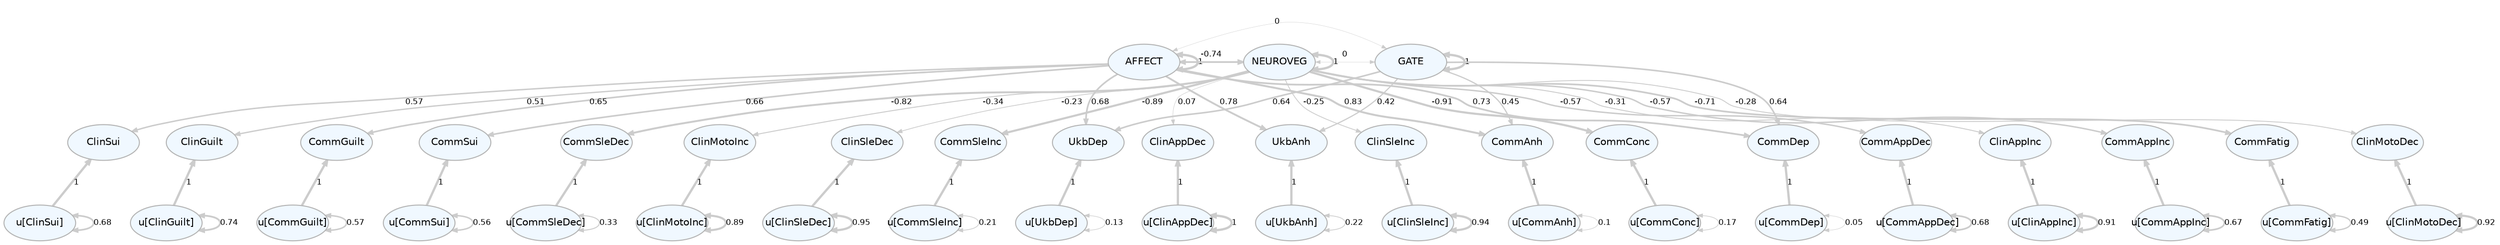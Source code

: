 digraph {

graph [layout = "dot",
       rankdir = "TB",
       outputorder = "edgesfirst",
       bgcolor = "white"]

node [fontname = "Helvetica",
      fontsize = "10",
      shape = "circle",
      fixedsize = "true",
      width = "0.5",
      style = "filled",
      fillcolor = "aliceblue",
      color = "gray70",
      fontcolor = "gray50"]

edge [fontname = "Helvetica",
     fontsize = "8",
     len = "1.5",
     color = "gray80",
     arrowsize = "0.5"]

rankdir = TB;
{rank=min; 1; 2; 3;}
{rank=same; 24; 25; 26; 27; 28; 29; 30; 31; 32; 33; 34; 35; 36; 37; 38; 39; 40; 41; 42; 43;}
{rank=max; 4; 5; 6; 7; 8; 9; 10; 11; 12; 13; 14; 15; 16; 17; 18; 19; 20; 21; 22; 23;}

  "1" [label = "AFFECT", shape = "oval", width = "1", fontcolor = "black"] 
  "2" [label = "GATE", shape = "oval", width = "1", fontcolor = "black"] 
  "3" [label = "NEUROVEG", shape = "oval", width = "1", fontcolor = "black"] 
  "4" [label = "u[ClinAppDec]", shape = "oval", width = "1", fontcolor = "black"] 
  "5" [label = "u[ClinAppInc]", shape = "oval", width = "1", fontcolor = "black"] 
  "6" [label = "u[ClinGuilt]", shape = "oval", width = "1", fontcolor = "black"] 
  "7" [label = "u[ClinMotoDec]", shape = "oval", width = "1", fontcolor = "black"] 
  "8" [label = "u[ClinMotoInc]", shape = "oval", width = "1", fontcolor = "black"] 
  "9" [label = "u[ClinSleDec]", shape = "oval", width = "1", fontcolor = "black"] 
  "10" [label = "u[ClinSleInc]", shape = "oval", width = "1", fontcolor = "black"] 
  "11" [label = "u[ClinSui]", shape = "oval", width = "1", fontcolor = "black"] 
  "12" [label = "u[CommAnh]", shape = "oval", width = "1", fontcolor = "black"] 
  "13" [label = "u[CommAppDec]", shape = "oval", width = "1", fontcolor = "black"] 
  "14" [label = "u[CommAppInc]", shape = "oval", width = "1", fontcolor = "black"] 
  "15" [label = "u[CommConc]", shape = "oval", width = "1", fontcolor = "black"] 
  "16" [label = "u[CommDep]", shape = "oval", width = "1", fontcolor = "black"] 
  "17" [label = "u[CommFatig]", shape = "oval", width = "1", fontcolor = "black"] 
  "18" [label = "u[CommGuilt]", shape = "oval", width = "1", fontcolor = "black"] 
  "19" [label = "u[CommSleDec]", shape = "oval", width = "1", fontcolor = "black"] 
  "20" [label = "u[CommSleInc]", shape = "oval", width = "1", fontcolor = "black"] 
  "21" [label = "u[CommSui]", shape = "oval", width = "1", fontcolor = "black"] 
  "22" [label = "u[UkbAnh]", shape = "oval", width = "1", fontcolor = "black"] 
  "23" [label = "u[UkbDep]", shape = "oval", width = "1", fontcolor = "black"] 
  "24" [label = "ClinGuilt", shape = "oval", width = "1", fontcolor = "black"] 
  "25" [label = "ClinSui", shape = "oval", width = "1", fontcolor = "black"] 
  "26" [label = "CommAnh", shape = "oval", width = "1", fontcolor = "black"] 
  "27" [label = "CommDep", shape = "oval", width = "1", fontcolor = "black"] 
  "28" [label = "CommGuilt", shape = "oval", width = "1", fontcolor = "black"] 
  "29" [label = "CommSui", shape = "oval", width = "1", fontcolor = "black"] 
  "30" [label = "UkbAnh", shape = "oval", width = "1", fontcolor = "black"] 
  "31" [label = "UkbDep", shape = "oval", width = "1", fontcolor = "black"] 
  "32" [label = "ClinAppDec", shape = "oval", width = "1", fontcolor = "black"] 
  "33" [label = "ClinAppInc", shape = "oval", width = "1", fontcolor = "black"] 
  "34" [label = "ClinMotoDec", shape = "oval", width = "1", fontcolor = "black"] 
  "35" [label = "ClinMotoInc", shape = "oval", width = "1", fontcolor = "black"] 
  "36" [label = "ClinSleDec", shape = "oval", width = "1", fontcolor = "black"] 
  "37" [label = "ClinSleInc", shape = "oval", width = "1", fontcolor = "black"] 
  "38" [label = "CommAppDec", shape = "oval", width = "1", fontcolor = "black"] 
  "39" [label = "CommAppInc", shape = "oval", width = "1", fontcolor = "black"] 
  "40" [label = "CommConc", shape = "oval", width = "1", fontcolor = "black"] 
  "41" [label = "CommFatig", shape = "oval", width = "1", fontcolor = "black"] 
  "42" [label = "CommSleDec", shape = "oval", width = "1", fontcolor = "black"] 
  "43" [label = "CommSleInc", shape = "oval", width = "1", fontcolor = "black"] 
"1"->"1" [label = "1", penwidth = "2.3", dir = "both"] 
"1"->"24" [label = "0.51", penwidth = "1.31612673863518", dir = "forward"] 
"1"->"25" [label = "0.57", penwidth = "1.43699178281269", dir = "forward"] 
"1"->"26" [label = "0.83", penwidth = "1.96547251917659", dir = "forward"] 
"1"->"27" [label = "0.73", penwidth = "1.7688816222342", dir = "forward"] 
"1"->"28" [label = "0.65", penwidth = "1.60770150586687", dir = "forward"] 
"1"->"29" [label = "0.66", penwidth = "1.62455661058772", dir = "forward"] 
"1"->"2" [label = "0", penwidth = "0.3", dir = "both"] 
"1"->"3" [label = "-0.74", penwidth = "1.78106058933977", dir = "both"] 
"1"->"30" [label = "0.78", penwidth = "1.85029971896242", dir = "forward"] 
"1"->"31" [label = "0.68", penwidth = "1.65359969913695", dir = "forward"] 
"2"->"26" [label = "0.45", penwidth = "1.20989682046435", dir = "forward"] 
"2"->"27" [label = "0.64", penwidth = "1.58213806898919", dir = "forward"] 
"2"->"2" [label = "1", penwidth = "2.3", dir = "both"] 
"2"->"30" [label = "0.42", penwidth = "1.13868443755233", dir = "forward"] 
"2"->"31" [label = "0.64", penwidth = "1.58821123187615", dir = "forward"] 
"3"->"32" [label = "0.07", penwidth = "0.430926666491048", dir = "forward"] 
"3"->"33" [label = "-0.31", penwidth = "0.914914481020286", dir = "forward"] 
"3"->"34" [label = "-0.28", penwidth = "0.864654555794713", dir = "forward"] 
"3"->"35" [label = "-0.34", penwidth = "0.971259213073951", dir = "forward"] 
"3"->"36" [label = "-0.23", penwidth = "0.753147245015712", dir = "forward"] 
"3"->"37" [label = "-0.25", penwidth = "0.805226482739634", dir = "forward"] 
"3"->"38" [label = "-0.57", penwidth = "1.43522243846057", dir = "forward"] 
"3"->"39" [label = "-0.57", penwidth = "1.44395659879885", dir = "forward"] 
"3"->"40" [label = "-0.91", penwidth = "2.12050074364467", dir = "forward"] 
"3"->"41" [label = "-0.71", penwidth = "1.72523453719378", dir = "forward"] 
"3"->"42" [label = "-0.82", penwidth = "1.93572435380403", dir = "forward"] 
"3"->"43" [label = "-0.89", penwidth = "2.07848001238808", dir = "forward"] 
"3"->"2" [label = "0", penwidth = "0.3", dir = "both"] 
"3"->"3" [label = "1", penwidth = "2.3", dir = "both"] 
"4"->"32" [label = "1", penwidth = "2.3", dir = "forward"] 
"4"->"4" [label = "1", penwidth = "2.29142820041742", dir = "both"] 
"5"->"33" [label = "1", penwidth = "2.3", dir = "forward"] 
"5"->"5" [label = "0.91", penwidth = "2.11093913555627", dir = "both"] 
"6"->"24" [label = "1", penwidth = "2.3", dir = "forward"] 
"6"->"6" [label = "0.74", penwidth = "1.78374380370067", dir = "both"] 
"7"->"34" [label = "1", penwidth = "2.3", dir = "forward"] 
"7"->"7" [label = "0.92", penwidth = "2.14057074545444", dir = "both"] 
"8"->"35" [label = "1", penwidth = "2.3", dir = "forward"] 
"8"->"8" [label = "0.89", penwidth = "2.07470410539131", dir = "both"] 
"9"->"36" [label = "1", penwidth = "2.3", dir = "forward"] 
"9"->"9" [label = "0.95", penwidth = "2.19732587223688", dir = "both"] 
"10"->"37" [label = "1", penwidth = "2.3", dir = "forward"] 
"10"->"10" [label = "0.94", penwidth = "2.17237116762546", dir = "both"] 
"11"->"25" [label = "1", penwidth = "2.3", dir = "forward"] 
"11"->"11" [label = "0.68", penwidth = "1.65362377220587", dir = "both"] 
"12"->"26" [label = "1", penwidth = "2.3", dir = "forward"] 
"12"->"12" [label = "0.1", penwidth = "0.499144517316692", dir = "both"] 
"13"->"38" [label = "1", penwidth = "2.3", dir = "forward"] 
"13"->"13" [label = "0.68", penwidth = "1.65563429297979", dir = "both"] 
"14"->"39" [label = "1", penwidth = "2.3", dir = "forward"] 
"14"->"14" [label = "0.67", penwidth = "1.64568219923326", dir = "both"] 
"15"->"40" [label = "1", penwidth = "2.3", dir = "forward"] 
"15"->"15" [label = "0.17", penwidth = "0.642890101856618", dir = "both"] 
"16"->"27" [label = "1", penwidth = "2.3", dir = "forward"] 
"16"->"16" [label = "0.05", penwidth = "0.399253597310563", dir = "both"] 
"17"->"41" [label = "1", penwidth = "2.3", dir = "forward"] 
"17"->"17" [label = "0.49", penwidth = "1.2843528012837", dir = "both"] 
"18"->"28" [label = "1", penwidth = "2.3", dir = "forward"] 
"18"->"18" [label = "0.57", penwidth = "1.44495829840598", dir = "both"] 
"19"->"42" [label = "1", penwidth = "2.3", dir = "forward"] 
"19"->"19" [label = "0.33", penwidth = "0.962203233307267", dir = "both"] 
"20"->"43" [label = "1", penwidth = "2.3", dir = "forward"] 
"20"->"20" [label = "0.21", penwidth = "0.718501279765078", dir = "both"] 
"21"->"29" [label = "1", penwidth = "2.3", dir = "forward"] 
"21"->"21" [label = "0.56", penwidth = "1.42277135000765", dir = "both"] 
"22"->"30" [label = "1", penwidth = "2.3", dir = "forward"] 
"22"->"22" [label = "0.22", penwidth = "0.746595088971632", dir = "both"] 
"23"->"31" [label = "1", penwidth = "2.3", dir = "forward"] 
"23"->"23" [label = "0.13", penwidth = "0.554138777896153", dir = "both"] 
}